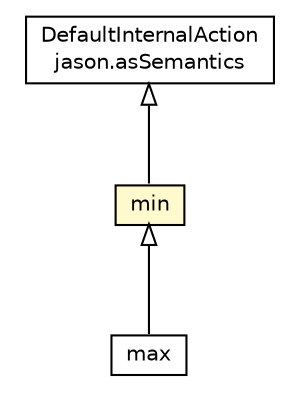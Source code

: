 #!/usr/local/bin/dot
#
# Class diagram 
# Generated by UMLGraph version R5_6 (http://www.umlgraph.org/)
#

digraph G {
	edge [fontname="Helvetica",fontsize=10,labelfontname="Helvetica",labelfontsize=10];
	node [fontname="Helvetica",fontsize=10,shape=plaintext];
	nodesep=0.25;
	ranksep=0.5;
	// jason.asSemantics.DefaultInternalAction
	c94196 [label=<<table title="jason.asSemantics.DefaultInternalAction" border="0" cellborder="1" cellspacing="0" cellpadding="2" port="p" href="../asSemantics/DefaultInternalAction.html">
		<tr><td><table border="0" cellspacing="0" cellpadding="1">
<tr><td align="center" balign="center"> DefaultInternalAction </td></tr>
<tr><td align="center" balign="center"> jason.asSemantics </td></tr>
		</table></td></tr>
		</table>>, URL="../asSemantics/DefaultInternalAction.html", fontname="Helvetica", fontcolor="black", fontsize=10.0];
	// jason.stdlib.min
	c94423 [label=<<table title="jason.stdlib.min" border="0" cellborder="1" cellspacing="0" cellpadding="2" port="p" bgcolor="lemonChiffon" href="./min.html">
		<tr><td><table border="0" cellspacing="0" cellpadding="1">
<tr><td align="center" balign="center"> min </td></tr>
		</table></td></tr>
		</table>>, URL="./min.html", fontname="Helvetica", fontcolor="black", fontsize=10.0];
	// jason.stdlib.max
	c94425 [label=<<table title="jason.stdlib.max" border="0" cellborder="1" cellspacing="0" cellpadding="2" port="p" href="./max.html">
		<tr><td><table border="0" cellspacing="0" cellpadding="1">
<tr><td align="center" balign="center"> max </td></tr>
		</table></td></tr>
		</table>>, URL="./max.html", fontname="Helvetica", fontcolor="black", fontsize=10.0];
	//jason.stdlib.min extends jason.asSemantics.DefaultInternalAction
	c94196:p -> c94423:p [dir=back,arrowtail=empty];
	//jason.stdlib.max extends jason.stdlib.min
	c94423:p -> c94425:p [dir=back,arrowtail=empty];
}

